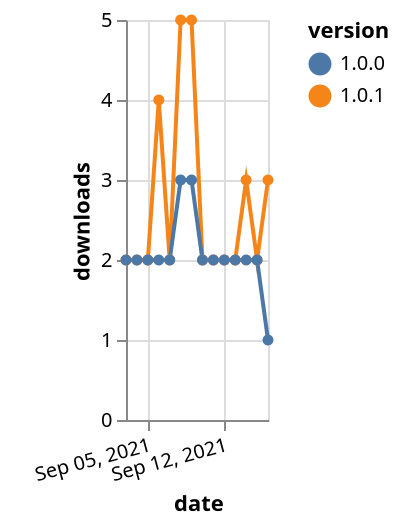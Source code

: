 {"$schema": "https://vega.github.io/schema/vega-lite/v5.json", "description": "A simple bar chart with embedded data.", "data": {"values": [{"date": "2021-09-03", "total": 1886, "delta": 2, "version": "1.0.1"}, {"date": "2021-09-04", "total": 1888, "delta": 2, "version": "1.0.1"}, {"date": "2021-09-05", "total": 1890, "delta": 2, "version": "1.0.1"}, {"date": "2021-09-06", "total": 1894, "delta": 4, "version": "1.0.1"}, {"date": "2021-09-07", "total": 1896, "delta": 2, "version": "1.0.1"}, {"date": "2021-09-08", "total": 1901, "delta": 5, "version": "1.0.1"}, {"date": "2021-09-09", "total": 1906, "delta": 5, "version": "1.0.1"}, {"date": "2021-09-10", "total": 1908, "delta": 2, "version": "1.0.1"}, {"date": "2021-09-11", "total": 1910, "delta": 2, "version": "1.0.1"}, {"date": "2021-09-12", "total": 1912, "delta": 2, "version": "1.0.1"}, {"date": "2021-09-13", "total": 1914, "delta": 2, "version": "1.0.1"}, {"date": "2021-09-14", "total": 1917, "delta": 3, "version": "1.0.1"}, {"date": "2021-09-15", "total": 1919, "delta": 2, "version": "1.0.1"}, {"date": "2021-09-16", "total": 1922, "delta": 3, "version": "1.0.1"}, {"date": "2021-09-03", "total": 1930, "delta": 2, "version": "1.0.0"}, {"date": "2021-09-04", "total": 1932, "delta": 2, "version": "1.0.0"}, {"date": "2021-09-05", "total": 1934, "delta": 2, "version": "1.0.0"}, {"date": "2021-09-06", "total": 1936, "delta": 2, "version": "1.0.0"}, {"date": "2021-09-07", "total": 1938, "delta": 2, "version": "1.0.0"}, {"date": "2021-09-08", "total": 1941, "delta": 3, "version": "1.0.0"}, {"date": "2021-09-09", "total": 1944, "delta": 3, "version": "1.0.0"}, {"date": "2021-09-10", "total": 1946, "delta": 2, "version": "1.0.0"}, {"date": "2021-09-11", "total": 1948, "delta": 2, "version": "1.0.0"}, {"date": "2021-09-12", "total": 1950, "delta": 2, "version": "1.0.0"}, {"date": "2021-09-13", "total": 1952, "delta": 2, "version": "1.0.0"}, {"date": "2021-09-14", "total": 1954, "delta": 2, "version": "1.0.0"}, {"date": "2021-09-15", "total": 1956, "delta": 2, "version": "1.0.0"}, {"date": "2021-09-16", "total": 1957, "delta": 1, "version": "1.0.0"}]}, "width": "container", "mark": {"type": "line", "point": {"filled": true}}, "encoding": {"x": {"field": "date", "type": "temporal", "timeUnit": "yearmonthdate", "title": "date", "axis": {"labelAngle": -15}}, "y": {"field": "delta", "type": "quantitative", "title": "downloads"}, "color": {"field": "version", "type": "nominal"}, "tooltip": {"field": "delta"}}}